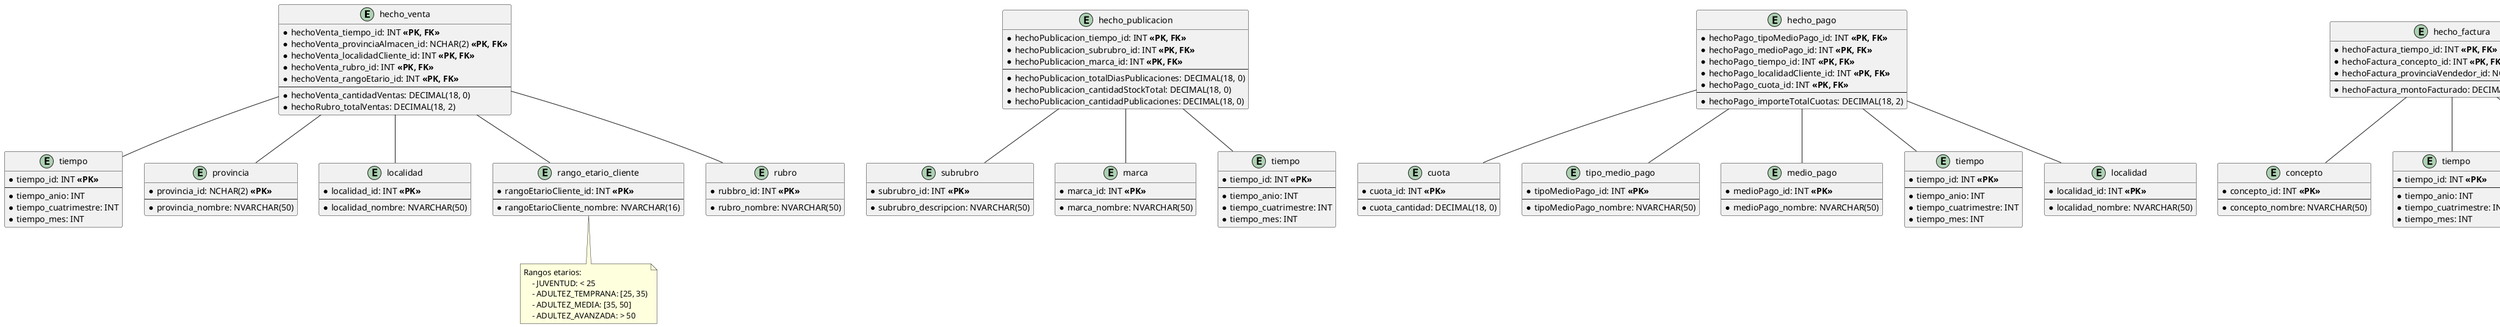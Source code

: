 @startuml  diagrama-entidad-relacion-BI.

'----------------------------------
'---------- HECHO VENTA -----------
'----------------------------------

entity "hecho_venta" {
  * hechoVenta_tiempo_id: INT **<<PK, FK>>**
  * hechoVenta_provinciaAlmacen_id: NCHAR(2) **<<PK, FK>>**
  * hechoVenta_localidadCliente_id: INT **<<PK, FK>>**
  * hechoVenta_rubro_id: INT **<<PK, FK>>**
  * hechoVenta_rangoEtario_id: INT **<<PK, FK>>**
  --
    * hechoVenta_cantidadVentas: DECIMAL(18, 0)
    * hechoRubro_totalVentas: DECIMAL(18, 2)
}

entity "tiempo" {
  * tiempo_id: INT **<<PK>>**
  --
    * tiempo_anio: INT  
    * tiempo_cuatrimestre: INT
    * tiempo_mes: INT
}

entity "provincia"{
  * provincia_id: NCHAR(2) **<<PK>>**
  --
    * provincia_nombre: NVARCHAR(50)
}

entity "localidad" {
  * localidad_id: INT **<<PK>>**
  --
    * localidad_nombre: NVARCHAR(50) 
}

entity "rango_etario_cliente" {
  * rangoEtarioCliente_id: INT **<<PK>>**
  --
    * rangoEtarioCliente_nombre: NVARCHAR(16)
}
note bottom
    Rangos etarios: 
        - JUVENTUD: < 25
        - ADULTEZ_TEMPRANA: [25, 35)
        - ADULTEZ_MEDIA: [35, 50]
        - ADULTEZ_AVANZADA: > 50
end note


entity "rubro" {
  * rubbro_id: INT **<<PK>>**
    * rubro_nombre: NVARCHAR(50)
}

hecho_venta -- "tiempo"
hecho_venta -- "localidad"
hecho_venta -- "provincia"
hecho_venta -- "rango_etario_cliente"
hecho_venta -- "rubro"


'----------------------------------
'------- HECHO PUBLICACION --------
'----------------------------------

entity "hecho_publicacion" {
  * hechoPublicacion_tiempo_id: INT **<<PK, FK>>**
  * hechoPublicacion_subrubro_id: INT **<<PK, FK>>**
  * hechoPublicacion_marca_id: INT **<<PK, FK>>**
  --
    * hechoPublicacion_totalDiasPublicaciones: DECIMAL(18, 0)
    * hechoPublicacion_cantidadStockTotal: DECIMAL(18, 0)
    * hechoPublicacion_cantidadPublicaciones: DECIMAL(18, 0)
}

entity "subrubro" {
  * subrubro_id: INT **<<PK>>**
  --
    * subrubro_descripcion: NVARCHAR(50)
}

entity "marca" {
  * marca_id: INT **<<PK>>**
  --
    * marca_nombre: NVARCHAR(50)
}

entity "tiempo " {
  * tiempo_id: INT **<<PK>>**
  --
    * tiempo_anio: INT  
    * tiempo_cuatrimestre: INT
    * tiempo_mes: INT
}

hecho_publicacion -- "tiempo "
hecho_publicacion -- "subrubro"
hecho_publicacion -- "marca"


'----------------------------------
'----------- HECHO PAGO -----------
'----------------------------------

entity "hecho_pago" {
  * hechoPago_tipoMedioPago_id: INT **<<PK, FK>>**
  * hechoPago_medioPago_id: INT **<<PK, FK>>**
  * hechoPago_tiempo_id: INT **<<PK, FK>>**
  * hechoPago_localidadCliente_id: INT **<<PK, FK>>**
  * hechoPago_cuota_id: INT **<<PK, FK>>**
  --
    * hechoPago_importeTotalCuotas: DECIMAL(18, 2)
}

entity "cuota"{
  * cuota_id: INT **<<PK>>**
  --
    * cuota_cantidad: DECIMAL(18, 0)
}

entity "tipo_medio_pago" {
  * tipoMedioPago_id: INT **<<PK>>**
  --
    * tipoMedioPago_nombre: NVARCHAR(50)
}

entity "medio_pago" {
  * medioPago_id: INT **<<PK>>**
  --
    * medioPago_nombre: NVARCHAR(50)
}

entity "tiempo   " {
  * tiempo_id: INT **<<PK>>**
  --
    * tiempo_anio: INT  
    * tiempo_cuatrimestre: INT
    * tiempo_mes: INT
}

entity "localidad " {
  * localidad_id: INT **<<PK>>**
  --
    * localidad_nombre: NVARCHAR(50) 
}

hecho_pago -- "medio_pago"
hecho_pago -- "tipo_medio_pago"
hecho_pago -- "tiempo   "
hecho_pago -- "localidad "
hecho_pago -- "cuota"


'----------------------------------
'--------- HECHO FACTURA ----------
'----------------------------------

entity "hecho_factura" {
  * hechoFactura_tiempo_id: INT **<<PK, FK>>**
  * hechoFactura_concepto_id: INT **<<PK, FK>>**
  * hechoFactura_provinciaVendedor_id: NCHAR(2) **<<PK, FK>>**
  --
    * hechoFactura_montoFacturado: DECIMAL(18, 2)
}

entity "concepto" {
  * concepto_id: INT **<<PK>>**
  --
    * concepto_nombre: NVARCHAR(50)
}

entity "tiempo     " {
  * tiempo_id: INT **<<PK>>**
  --
    * tiempo_anio: INT  
    * tiempo_cuatrimestre: INT
    * tiempo_mes: INT
}

entity "provincia "{
  * provincia_id: NCHAR(2) **<<PK>>**
  --
    * provincia_nombre: NVARCHAR(50)
}

hecho_factura -- "tiempo     "
hecho_factura -- "concepto"
hecho_factura -- "provincia "


'----------------------------------
'---------- HECHO ENVIO -----------
'----------------------------------

entity "hecho_envio" {
  * hechoEnvio_tiempo_id: INT **<<PK, FK>>**
  * hechoVenta_provinciaAlmacen_id: NCHAR(2) **<<PK, FK>>**
  * hechoVenta_localidadCliente_id: INT **<<PK, FK>>**
  * hechoEnvio_tipoEnvio_id: INT **<<PK, FK>>**
  --
    * hechoEnvio_cantidadEnvios: DECIMAL(18, 0)
    * hechoEnvio_totalEnviosCumplidos: DECIMAL(18, 0)
    * hechoEnvio_totalCostoEnvio: DECIMAL(18, 2)
}

entity "tiempo      " {
  * tiempo_id: INT **<<PK>>**
  --
    * tiempo_anio: INT  
    * tiempo_cuatrimestre: INT
    * tiempo_mes: INT
}

entity "provincia  "{
  * provincia_id: NCHAR(2) **<<PK>>**
  --
    * provincia_nombre: NVARCHAR(50)
}

entity "localidad  " {
  * localidad_id: INT **<<PK>>**
  --
    * localidad_nombre: NVARCHAR(50) 
}

entity "tipo_envio" {
  * tipoEnvio_id: INT **<<PK>>**
  --
    * tipoEnvio_nombre: NVARCHAR(50)
}

hecho_envio -- "tiempo      "
hecho_envio -- "provincia  "
hecho_envio -- "localidad  "
hecho_envio -- "tipo_envio"

@enduml 